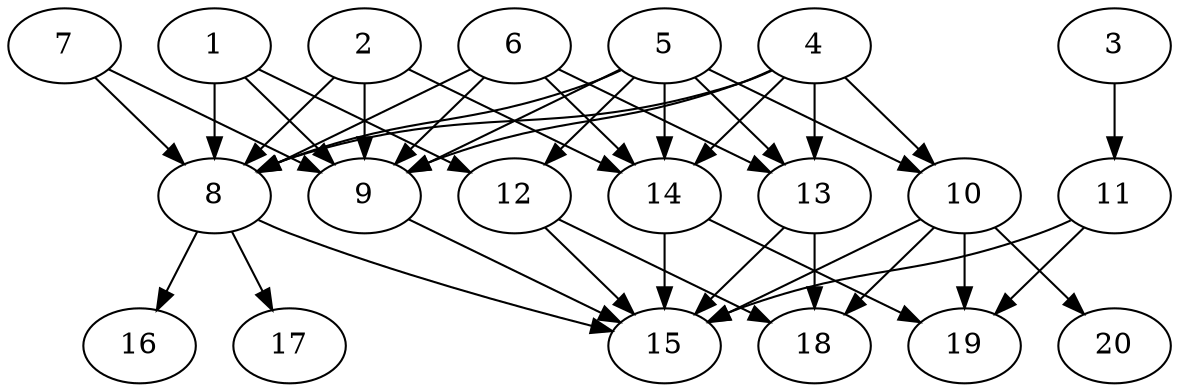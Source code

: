 // DAG automatically generated by daggen at Thu Oct  3 13:58:43 2019
// ./daggen --dot -n 20 --ccr 0.3 --fat 0.9 --regular 0.5 --density 0.9 --mindata 5242880 --maxdata 52428800 
digraph G {
  1 [size="101700267", alpha="0.01", expect_size="30510080"] 
  1 -> 8 [size ="30510080"]
  1 -> 9 [size ="30510080"]
  1 -> 12 [size ="30510080"]
  2 [size="51968000", alpha="0.03", expect_size="15590400"] 
  2 -> 8 [size ="15590400"]
  2 -> 9 [size ="15590400"]
  2 -> 14 [size ="15590400"]
  3 [size="35208533", alpha="0.10", expect_size="10562560"] 
  3 -> 11 [size ="10562560"]
  4 [size="31085227", alpha="0.01", expect_size="9325568"] 
  4 -> 8 [size ="9325568"]
  4 -> 9 [size ="9325568"]
  4 -> 10 [size ="9325568"]
  4 -> 13 [size ="9325568"]
  4 -> 14 [size ="9325568"]
  5 [size="39966720", alpha="0.05", expect_size="11990016"] 
  5 -> 8 [size ="11990016"]
  5 -> 9 [size ="11990016"]
  5 -> 10 [size ="11990016"]
  5 -> 12 [size ="11990016"]
  5 -> 13 [size ="11990016"]
  5 -> 14 [size ="11990016"]
  6 [size="49687893", alpha="0.17", expect_size="14906368"] 
  6 -> 8 [size ="14906368"]
  6 -> 9 [size ="14906368"]
  6 -> 13 [size ="14906368"]
  6 -> 14 [size ="14906368"]
  7 [size="56777387", alpha="0.16", expect_size="17033216"] 
  7 -> 8 [size ="17033216"]
  7 -> 9 [size ="17033216"]
  8 [size="150637227", alpha="0.05", expect_size="45191168"] 
  8 -> 15 [size ="45191168"]
  8 -> 16 [size ="45191168"]
  8 -> 17 [size ="45191168"]
  9 [size="106581333", alpha="0.08", expect_size="31974400"] 
  9 -> 15 [size ="31974400"]
  10 [size="43915947", alpha="0.10", expect_size="13174784"] 
  10 -> 15 [size ="13174784"]
  10 -> 18 [size ="13174784"]
  10 -> 19 [size ="13174784"]
  10 -> 20 [size ="13174784"]
  11 [size="25494187", alpha="0.19", expect_size="7648256"] 
  11 -> 15 [size ="7648256"]
  11 -> 19 [size ="7648256"]
  12 [size="31723520", alpha="0.09", expect_size="9517056"] 
  12 -> 15 [size ="9517056"]
  12 -> 18 [size ="9517056"]
  13 [size="53872640", alpha="0.13", expect_size="16161792"] 
  13 -> 15 [size ="16161792"]
  13 -> 18 [size ="16161792"]
  14 [size="135649280", alpha="0.10", expect_size="40694784"] 
  14 -> 15 [size ="40694784"]
  14 -> 19 [size ="40694784"]
  15 [size="140615680", alpha="0.10", expect_size="42184704"] 
  16 [size="21818027", alpha="0.08", expect_size="6545408"] 
  17 [size="157259093", alpha="0.16", expect_size="47177728"] 
  18 [size="127412907", alpha="0.12", expect_size="38223872"] 
  19 [size="163891200", alpha="0.04", expect_size="49167360"] 
  20 [size="72744960", alpha="0.17", expect_size="21823488"] 
}

